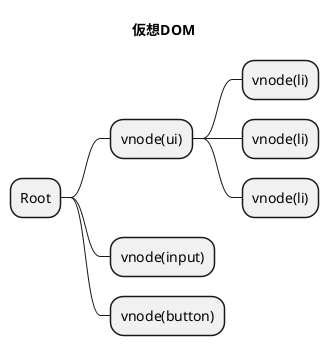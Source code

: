@startmindmap 仮想DOM
title 仮想DOM
* Root
** vnode(ui)
*** vnode(li)
*** vnode(li)
*** vnode(li)
** vnode(input)
** vnode(button)
@endmindmap

@startmindmap 仮想DOM2
title 仮想DOM(前回レンダリング分)
* Root
** vnode(ui)
*** vnode(li)
*** vnode(li)
** vnode(input)
** vnode(button)
@endmindmap

@startmindmap 仮想DOM3
title 仮想DOM(差分)
* Root
** vnode(ui)
*** vnode(li)
*** vnode(li)
***[#Orange] vnode(li)
** vnode(input)
** vnode(button)
@endmindmap



@startuml traditional-page-transition
title 今までのページ遷移
ユーザ -> ブラウザ: ページ遷移を伴うアクション
ブラウザ -> サーバ: HTTP GET リクエスト
サーバ -> サーバ: テンプレートエンジン(JSP/Thymleaf等)でHTMLを生成
サーバ -> ブラウザ: HTML
ブラウザ -> ブラウザ: レスポンスボディのhtmlを元に画面を1から再構築
サーバ <-> ブラウザ: 必要に応じてjs, cssを取得
ブラウザ -> ユーザ: 画面を表示
@enduml

@startuml spa-page-transition
title SPAのページ遷移
ユーザ -> ブラウザ: ページ遷移を伴うアクション
サーバ <-> ブラウザ: 対象ページのコンポーネント(javascript)を取得
ブラウザ -> ブラウザ: ページ部分を受け取ったコンポーネントで描画
ブラウザ -> ユーザ: 画面を表示
@enduml


